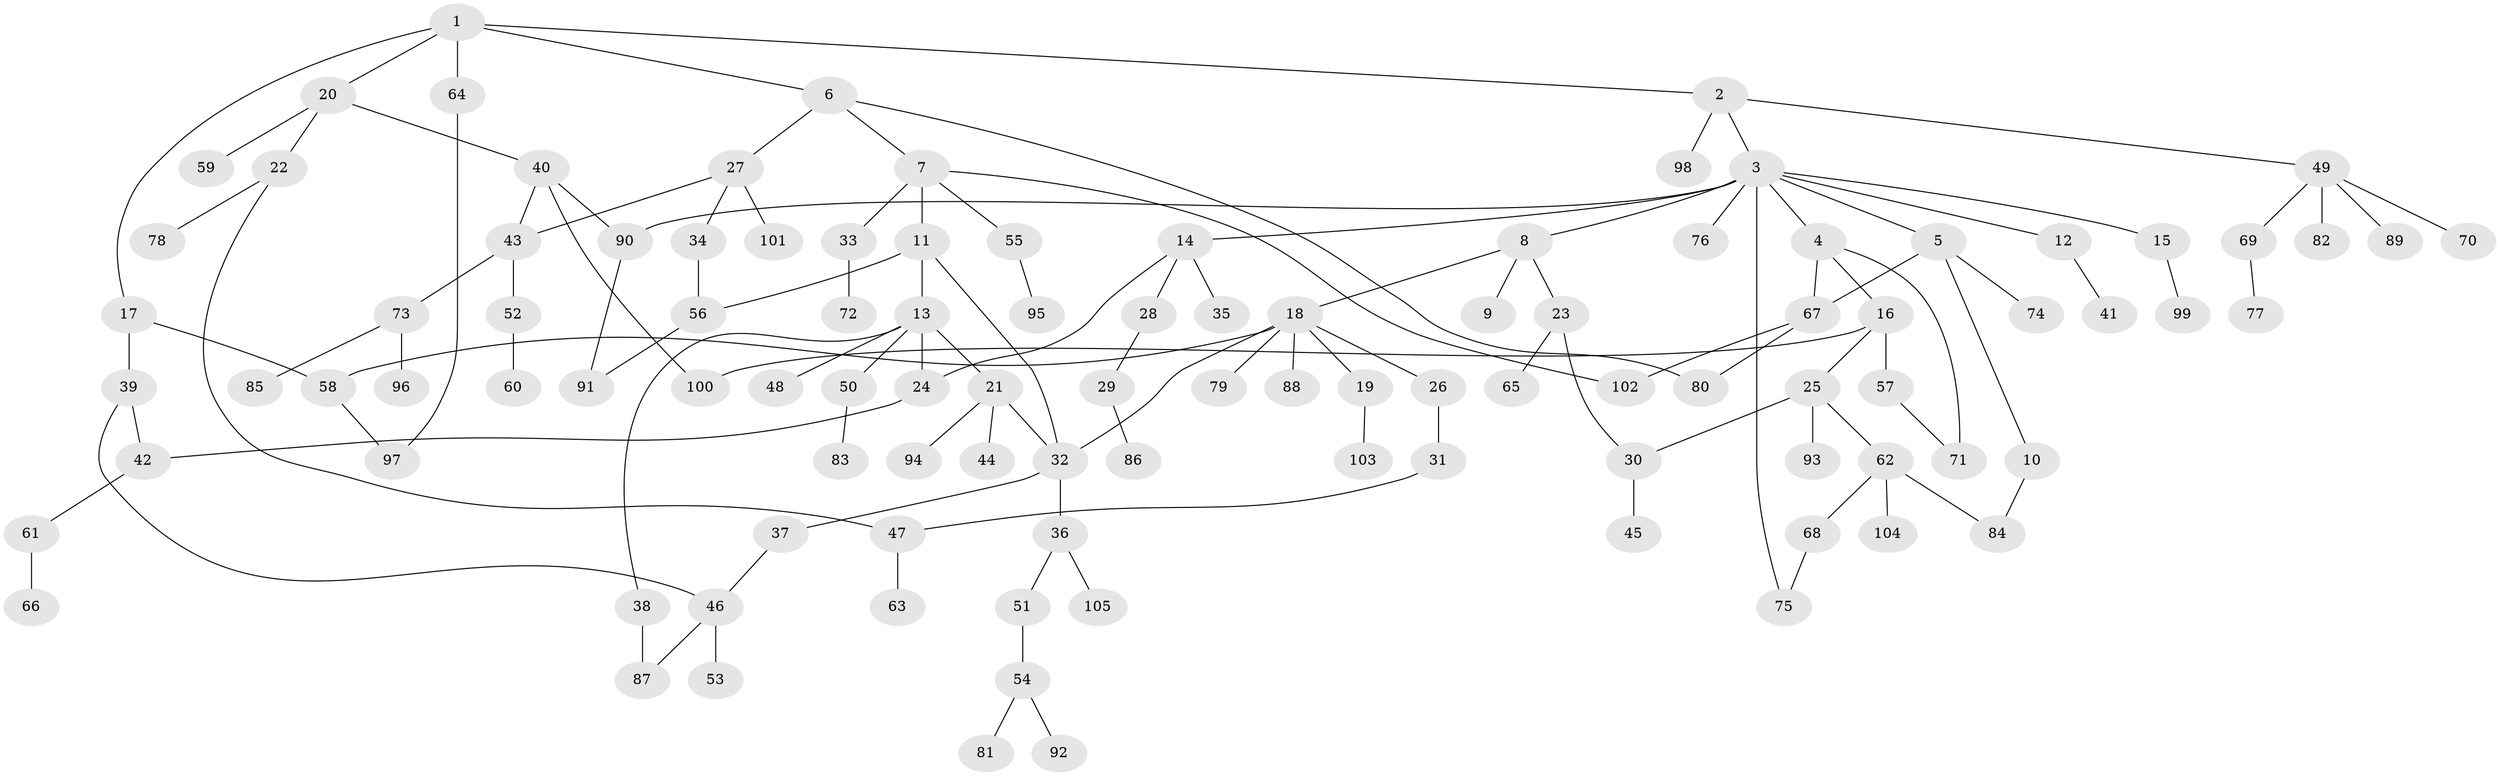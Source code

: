 // Generated by graph-tools (version 1.1) at 2025/41/03/09/25 04:41:05]
// undirected, 105 vertices, 125 edges
graph export_dot {
graph [start="1"]
  node [color=gray90,style=filled];
  1;
  2;
  3;
  4;
  5;
  6;
  7;
  8;
  9;
  10;
  11;
  12;
  13;
  14;
  15;
  16;
  17;
  18;
  19;
  20;
  21;
  22;
  23;
  24;
  25;
  26;
  27;
  28;
  29;
  30;
  31;
  32;
  33;
  34;
  35;
  36;
  37;
  38;
  39;
  40;
  41;
  42;
  43;
  44;
  45;
  46;
  47;
  48;
  49;
  50;
  51;
  52;
  53;
  54;
  55;
  56;
  57;
  58;
  59;
  60;
  61;
  62;
  63;
  64;
  65;
  66;
  67;
  68;
  69;
  70;
  71;
  72;
  73;
  74;
  75;
  76;
  77;
  78;
  79;
  80;
  81;
  82;
  83;
  84;
  85;
  86;
  87;
  88;
  89;
  90;
  91;
  92;
  93;
  94;
  95;
  96;
  97;
  98;
  99;
  100;
  101;
  102;
  103;
  104;
  105;
  1 -- 2;
  1 -- 6;
  1 -- 17;
  1 -- 20;
  1 -- 64;
  2 -- 3;
  2 -- 49;
  2 -- 98;
  3 -- 4;
  3 -- 5;
  3 -- 8;
  3 -- 12;
  3 -- 14;
  3 -- 15;
  3 -- 75;
  3 -- 76;
  3 -- 90;
  4 -- 16;
  4 -- 67;
  4 -- 71;
  5 -- 10;
  5 -- 74;
  5 -- 67;
  6 -- 7;
  6 -- 27;
  6 -- 80;
  7 -- 11;
  7 -- 33;
  7 -- 55;
  7 -- 102;
  8 -- 9;
  8 -- 18;
  8 -- 23;
  10 -- 84;
  11 -- 13;
  11 -- 32;
  11 -- 56;
  12 -- 41;
  13 -- 21;
  13 -- 24;
  13 -- 38;
  13 -- 48;
  13 -- 50;
  14 -- 28;
  14 -- 35;
  14 -- 24;
  15 -- 99;
  16 -- 25;
  16 -- 57;
  16 -- 100;
  17 -- 39;
  17 -- 58;
  18 -- 19;
  18 -- 26;
  18 -- 58;
  18 -- 79;
  18 -- 88;
  18 -- 32;
  19 -- 103;
  20 -- 22;
  20 -- 40;
  20 -- 59;
  21 -- 44;
  21 -- 94;
  21 -- 32;
  22 -- 47;
  22 -- 78;
  23 -- 30;
  23 -- 65;
  24 -- 42;
  25 -- 62;
  25 -- 93;
  25 -- 30;
  26 -- 31;
  27 -- 34;
  27 -- 43;
  27 -- 101;
  28 -- 29;
  29 -- 86;
  30 -- 45;
  31 -- 47;
  32 -- 36;
  32 -- 37;
  33 -- 72;
  34 -- 56;
  36 -- 51;
  36 -- 105;
  37 -- 46;
  38 -- 87;
  39 -- 42;
  39 -- 46;
  40 -- 90;
  40 -- 100;
  40 -- 43;
  42 -- 61;
  43 -- 52;
  43 -- 73;
  46 -- 53;
  46 -- 87;
  47 -- 63;
  49 -- 69;
  49 -- 70;
  49 -- 82;
  49 -- 89;
  50 -- 83;
  51 -- 54;
  52 -- 60;
  54 -- 81;
  54 -- 92;
  55 -- 95;
  56 -- 91;
  57 -- 71;
  58 -- 97;
  61 -- 66;
  62 -- 68;
  62 -- 104;
  62 -- 84;
  64 -- 97;
  67 -- 102;
  67 -- 80;
  68 -- 75;
  69 -- 77;
  73 -- 85;
  73 -- 96;
  90 -- 91;
}
